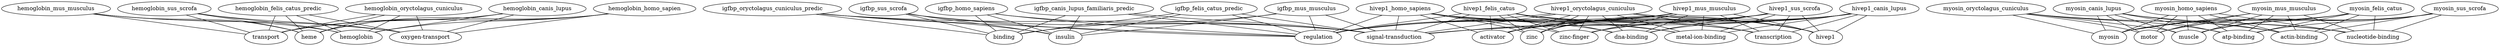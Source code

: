 graph "All protein tags" {
	hemoglobin_mus_musculus
	hemoglobin_sus_scrofa
	hemoglobin_felis_catus_predic
	hemoglobin_oryctolagus_cuniculus
	hemoglobin_canis_lupus
	hemoglobin_homo_sapien
	igfbp_oryctolagus_cuniculus_predic
	igfbp_sus_scrofa
	igfbp_homo_sapiens
	igfbp_canis_lupus_familiaris_predic
	igfbp_felis_catus_predic
	igfbp_mus_musculus
	myosin_oryctolagus_cuniculus
	myosin_canis_lupus
	myosin_homo_sapiens
	myosin_mus_musculus
	myosin_felis_catus
	myosin_sus_scrofa
	hivep1_homo_sapiens
	hivep1_felis_catus
	hivep1_oryctolagus_cuniculus
	hivep1_mus_musculus
	hivep1_sus_scrofa
	hivep1_canis_lupus
	hemoglobin
	"oxygen-transport"
	transport
	heme
	insulin
	binding
	"signal-transduction"
	regulation
	myosin
	motor
	muscle
	"atp-binding"
	"actin-binding"
	"nucleotide-binding"
	"dna-binding"
	"metal-ion-binding"
	transcription
	hivep1
	activator
	zinc
	"zinc-finger"
		hemoglobin_mus_musculus -- hemoglobin
		hemoglobin_mus_musculus -- "oxygen-transport"
		hemoglobin_mus_musculus -- transport
		hemoglobin_mus_musculus -- heme
		hemoglobin_sus_scrofa -- hemoglobin
		hemoglobin_sus_scrofa -- "oxygen-transport"
		hemoglobin_sus_scrofa -- transport
		hemoglobin_sus_scrofa -- heme
		hemoglobin_felis_catus_predic -- hemoglobin
		hemoglobin_felis_catus_predic -- "oxygen-transport"
		hemoglobin_felis_catus_predic -- transport
		hemoglobin_felis_catus_predic -- heme
		hemoglobin_oryctolagus_cuniculus -- hemoglobin
		hemoglobin_oryctolagus_cuniculus -- "oxygen-transport"
		hemoglobin_oryctolagus_cuniculus -- transport
		hemoglobin_oryctolagus_cuniculus -- heme
		hemoglobin_canis_lupus -- hemoglobin
		hemoglobin_canis_lupus -- "oxygen-transport"
		hemoglobin_canis_lupus -- transport
		hemoglobin_canis_lupus -- heme
		hemoglobin_homo_sapien -- hemoglobin
		hemoglobin_homo_sapien -- "oxygen-transport"
		hemoglobin_homo_sapien -- transport
		hemoglobin_homo_sapien -- heme
		igfbp_oryctolagus_cuniculus_predic -- insulin
		igfbp_oryctolagus_cuniculus_predic -- binding
		igfbp_oryctolagus_cuniculus_predic -- "signal-transduction"
		igfbp_oryctolagus_cuniculus_predic -- regulation
		igfbp_sus_scrofa -- insulin
		igfbp_sus_scrofa -- binding
		igfbp_sus_scrofa -- "signal-transduction"
		igfbp_sus_scrofa -- regulation
		igfbp_homo_sapiens -- insulin
		igfbp_homo_sapiens -- binding
		igfbp_homo_sapiens -- "signal-transduction"
		igfbp_homo_sapiens -- regulation
		igfbp_canis_lupus_familiaris_predic -- insulin
		igfbp_canis_lupus_familiaris_predic -- binding
		igfbp_canis_lupus_familiaris_predic -- "signal-transduction"
		igfbp_canis_lupus_familiaris_predic -- regulation
		igfbp_felis_catus_predic -- insulin
		igfbp_felis_catus_predic -- binding
		igfbp_felis_catus_predic -- "signal-transduction"
		igfbp_felis_catus_predic -- regulation
		igfbp_mus_musculus -- insulin
		igfbp_mus_musculus -- binding
		igfbp_mus_musculus -- "signal-transduction"
		igfbp_mus_musculus -- regulation
		myosin_oryctolagus_cuniculus -- myosin
		myosin_oryctolagus_cuniculus -- motor
		myosin_oryctolagus_cuniculus -- muscle
		myosin_oryctolagus_cuniculus -- "atp-binding"
		myosin_oryctolagus_cuniculus -- "actin-binding"
		myosin_oryctolagus_cuniculus -- "nucleotide-binding"
		myosin_canis_lupus -- myosin
		myosin_canis_lupus -- motor
		myosin_canis_lupus -- muscle
		myosin_canis_lupus -- "atp-binding"
		myosin_canis_lupus -- "actin-binding"
		myosin_canis_lupus -- "nucleotide-binding"
		myosin_homo_sapiens -- myosin
		myosin_homo_sapiens -- motor
		myosin_homo_sapiens -- muscle
		myosin_homo_sapiens -- "atp-binding"
		myosin_homo_sapiens -- "actin-binding"
		myosin_homo_sapiens -- "nucleotide-binding"
		myosin_mus_musculus -- myosin
		myosin_mus_musculus -- motor
		myosin_mus_musculus -- muscle
		myosin_mus_musculus -- "atp-binding"
		myosin_mus_musculus -- "actin-binding"
		myosin_mus_musculus -- "nucleotide-binding"
		myosin_felis_catus -- myosin
		myosin_felis_catus -- motor
		myosin_felis_catus -- muscle
		myosin_felis_catus -- "atp-binding"
		myosin_felis_catus -- "actin-binding"
		myosin_felis_catus -- "nucleotide-binding"
		myosin_sus_scrofa -- myosin
		myosin_sus_scrofa -- motor
		myosin_sus_scrofa -- muscle
		myosin_sus_scrofa -- "atp-binding"
		myosin_sus_scrofa -- "actin-binding"
		myosin_sus_scrofa -- "nucleotide-binding"
		hivep1_homo_sapiens -- "dna-binding"
		hivep1_homo_sapiens -- "metal-ion-binding"
		hivep1_homo_sapiens -- transcription
		hivep1_homo_sapiens -- regulation
		hivep1_homo_sapiens -- "signal-transduction"
		hivep1_homo_sapiens -- hivep1
		hivep1_homo_sapiens -- activator
		hivep1_homo_sapiens -- zinc
		hivep1_homo_sapiens -- "zinc-finger"
		hivep1_felis_catus -- "dna-binding"
		hivep1_felis_catus -- "metal-ion-binding"
		hivep1_felis_catus -- transcription
		hivep1_felis_catus -- regulation
		hivep1_felis_catus -- "signal-transduction"
		hivep1_felis_catus -- hivep1
		hivep1_felis_catus -- activator
		hivep1_felis_catus -- zinc
		hivep1_felis_catus -- "zinc-finger"
		hivep1_oryctolagus_cuniculus -- "dna-binding"
		hivep1_oryctolagus_cuniculus -- "metal-ion-binding"
		hivep1_oryctolagus_cuniculus -- transcription
		hivep1_oryctolagus_cuniculus -- regulation
		hivep1_oryctolagus_cuniculus -- "signal-transduction"
		hivep1_oryctolagus_cuniculus -- hivep1
		hivep1_oryctolagus_cuniculus -- activator
		hivep1_oryctolagus_cuniculus -- zinc
		hivep1_oryctolagus_cuniculus -- "zinc-finger"
		hivep1_mus_musculus -- "dna-binding"
		hivep1_mus_musculus -- "metal-ion-binding"
		hivep1_mus_musculus -- transcription
		hivep1_mus_musculus -- regulation
		hivep1_mus_musculus -- "signal-transduction"
		hivep1_mus_musculus -- hivep1
		hivep1_mus_musculus -- activator
		hivep1_mus_musculus -- zinc
		hivep1_mus_musculus -- "zinc-finger"
		hivep1_sus_scrofa -- "dna-binding"
		hivep1_sus_scrofa -- "metal-ion-binding"
		hivep1_sus_scrofa -- transcription
		hivep1_sus_scrofa -- regulation
		hivep1_sus_scrofa -- "signal-transduction"
		hivep1_sus_scrofa -- hivep1
		hivep1_sus_scrofa -- activator
		hivep1_sus_scrofa -- zinc
		hivep1_sus_scrofa -- "zinc-finger"
		hivep1_canis_lupus -- "dna-binding"
		hivep1_canis_lupus -- "metal-ion-binding"
		hivep1_canis_lupus -- transcription
		hivep1_canis_lupus -- regulation
		hivep1_canis_lupus -- "signal-transduction"
		hivep1_canis_lupus -- hivep1
		hivep1_canis_lupus -- activator
		hivep1_canis_lupus -- zinc
		hivep1_canis_lupus -- "zinc-finger"
}